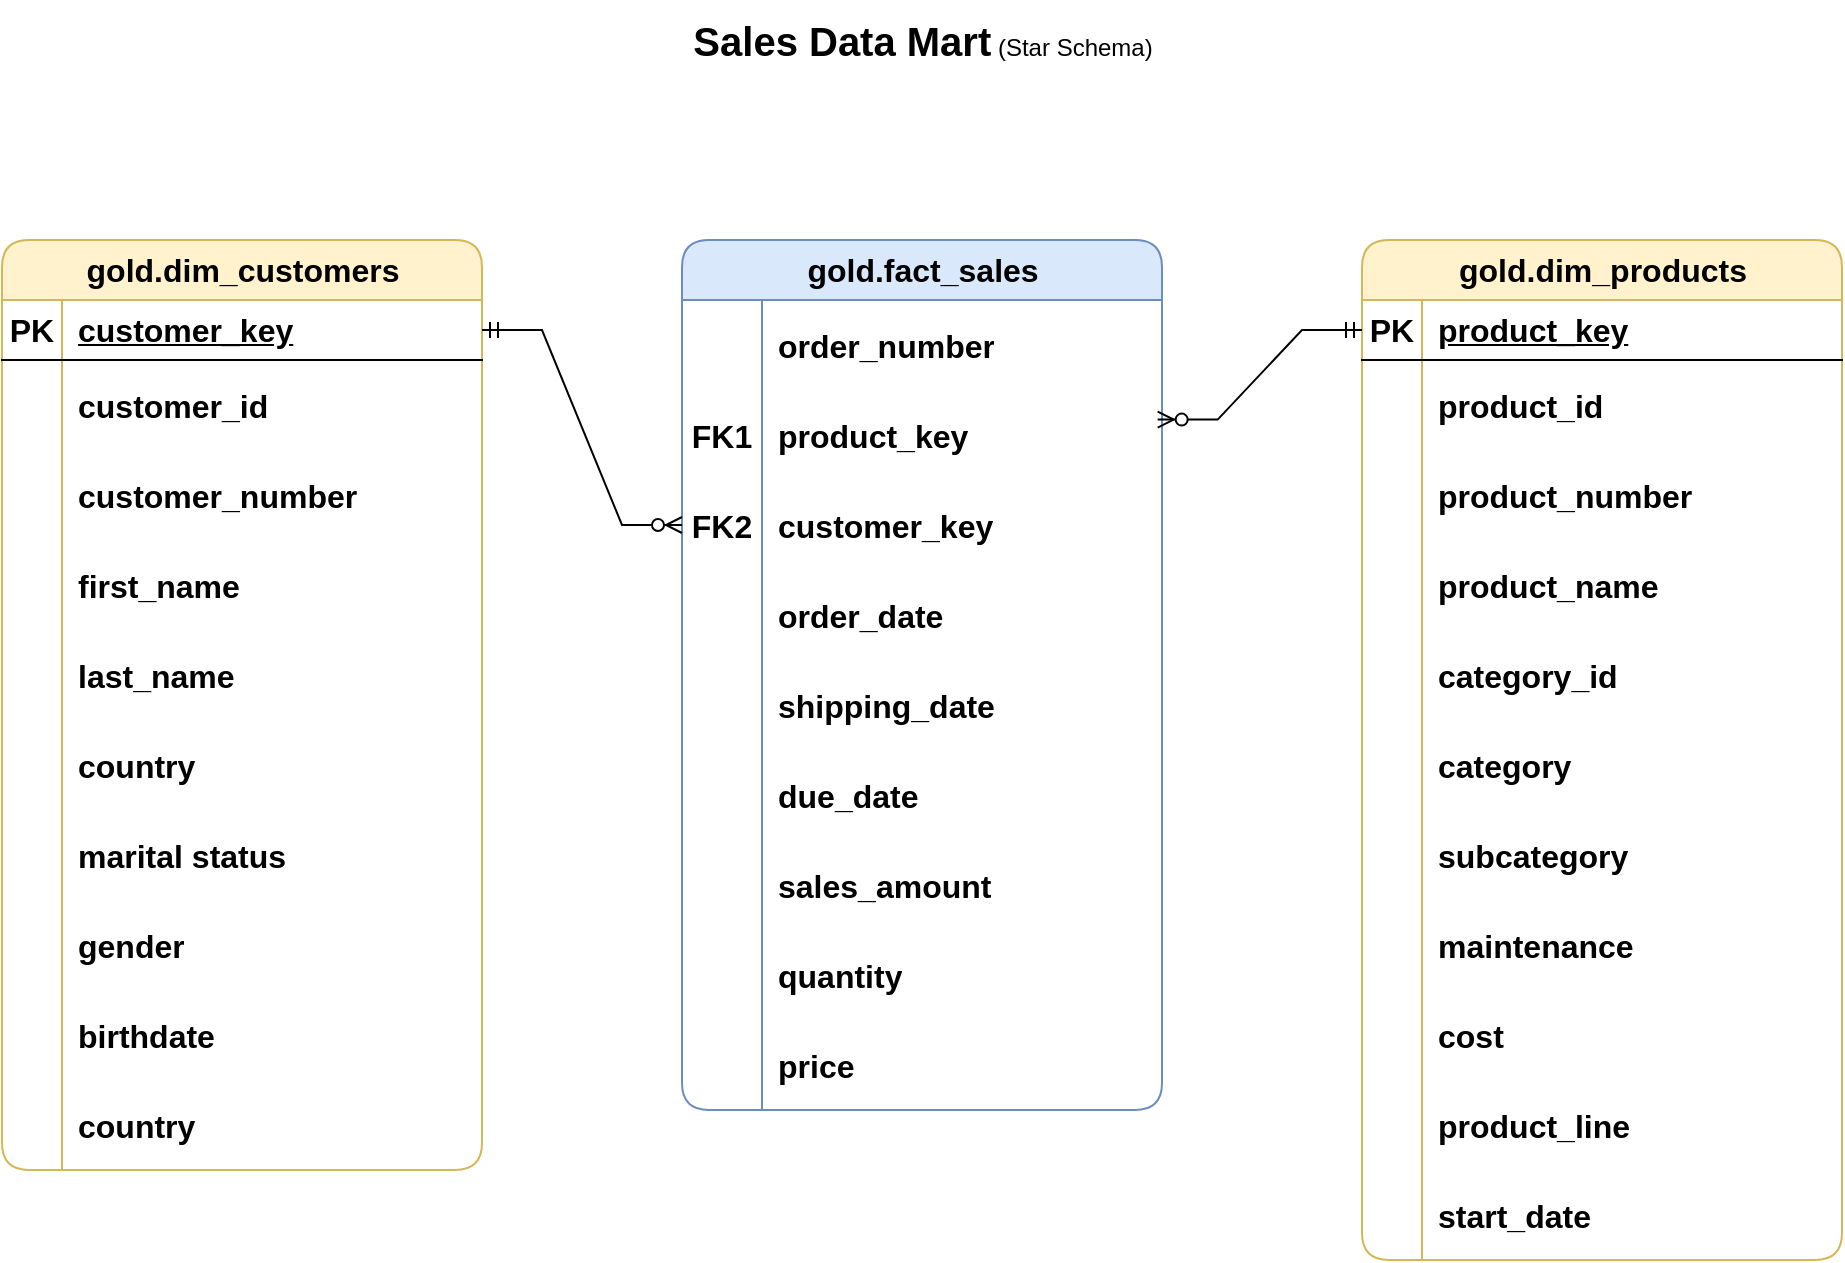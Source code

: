 <mxfile version="26.2.2">
  <diagram name="Page-1" id="HO6ncZ2ROjCxZzeRgkBa">
    <mxGraphModel dx="1451" dy="853" grid="1" gridSize="10" guides="1" tooltips="1" connect="1" arrows="1" fold="1" page="1" pageScale="1" pageWidth="850" pageHeight="1100" math="0" shadow="0">
      <root>
        <mxCell id="0" />
        <mxCell id="1" parent="0" />
        <mxCell id="DgNN--W2aqH8vHgEQw8_-1" value="&lt;font style=&quot;font-size: 20px;&quot;&gt;&lt;b&gt;Sales Data Mart&lt;/b&gt;&lt;/font&gt; (Star Schema)" style="text;html=1;align=center;verticalAlign=middle;resizable=0;points=[];autosize=1;strokeColor=none;fillColor=none;" parent="1" vertex="1">
          <mxGeometry x="405" y="10" width="250" height="40" as="geometry" />
        </mxCell>
        <mxCell id="DgNN--W2aqH8vHgEQw8_-12" value="gold.dim_customers" style="shape=table;startSize=30;container=1;collapsible=1;childLayout=tableLayout;fixedRows=1;rowLines=0;fontStyle=1;align=center;resizeLast=1;html=1;rounded=1;fillColor=#fff2cc;strokeColor=#d6b656;fontSize=16;" parent="1" vertex="1">
          <mxGeometry x="70" y="130" width="240" height="465" as="geometry" />
        </mxCell>
        <mxCell id="DgNN--W2aqH8vHgEQw8_-13" value="" style="shape=tableRow;horizontal=0;startSize=0;swimlaneHead=0;swimlaneBody=0;fillColor=none;collapsible=0;dropTarget=0;points=[[0,0.5],[1,0.5]];portConstraint=eastwest;top=0;left=0;right=0;bottom=1;fontSize=16;" parent="DgNN--W2aqH8vHgEQw8_-12" vertex="1">
          <mxGeometry y="30" width="240" height="30" as="geometry" />
        </mxCell>
        <mxCell id="DgNN--W2aqH8vHgEQw8_-14" value="PK" style="shape=partialRectangle;connectable=0;fillColor=none;top=0;left=0;bottom=0;right=0;fontStyle=1;overflow=hidden;whiteSpace=wrap;html=1;fontSize=16;" parent="DgNN--W2aqH8vHgEQw8_-13" vertex="1">
          <mxGeometry width="30" height="30" as="geometry">
            <mxRectangle width="30" height="30" as="alternateBounds" />
          </mxGeometry>
        </mxCell>
        <mxCell id="DgNN--W2aqH8vHgEQw8_-15" value="customer_key" style="shape=partialRectangle;connectable=0;fillColor=none;top=0;left=0;bottom=0;right=0;align=left;spacingLeft=6;fontStyle=5;overflow=hidden;whiteSpace=wrap;html=1;fontSize=16;" parent="DgNN--W2aqH8vHgEQw8_-13" vertex="1">
          <mxGeometry x="30" width="210" height="30" as="geometry">
            <mxRectangle width="210" height="30" as="alternateBounds" />
          </mxGeometry>
        </mxCell>
        <mxCell id="DgNN--W2aqH8vHgEQw8_-16" value="" style="shape=tableRow;horizontal=0;startSize=0;swimlaneHead=0;swimlaneBody=0;fillColor=none;collapsible=0;dropTarget=0;points=[[0,0.5],[1,0.5]];portConstraint=eastwest;top=0;left=0;right=0;bottom=0;fontSize=16;fontStyle=1" parent="DgNN--W2aqH8vHgEQw8_-12" vertex="1">
          <mxGeometry y="60" width="240" height="45" as="geometry" />
        </mxCell>
        <mxCell id="DgNN--W2aqH8vHgEQw8_-17" value="" style="shape=partialRectangle;connectable=0;fillColor=none;top=0;left=0;bottom=0;right=0;editable=1;overflow=hidden;whiteSpace=wrap;html=1;fontSize=16;fontStyle=1" parent="DgNN--W2aqH8vHgEQw8_-16" vertex="1">
          <mxGeometry width="30" height="45" as="geometry">
            <mxRectangle width="30" height="45" as="alternateBounds" />
          </mxGeometry>
        </mxCell>
        <mxCell id="DgNN--W2aqH8vHgEQw8_-18" value="customer_id&lt;span style=&quot;white-space: pre;&quot;&gt;&#x9;&lt;/span&gt;&lt;span style=&quot;white-space: pre;&quot;&gt;&#x9;&lt;/span&gt;&lt;span style=&quot;white-space: pre;&quot;&gt;&#x9;&lt;/span&gt;" style="shape=partialRectangle;connectable=0;fillColor=none;top=0;left=0;bottom=0;right=0;align=left;spacingLeft=6;overflow=hidden;whiteSpace=wrap;html=1;fontSize=16;fontStyle=1" parent="DgNN--W2aqH8vHgEQw8_-16" vertex="1">
          <mxGeometry x="30" width="210" height="45" as="geometry">
            <mxRectangle width="210" height="45" as="alternateBounds" />
          </mxGeometry>
        </mxCell>
        <mxCell id="DgNN--W2aqH8vHgEQw8_-19" value="" style="shape=tableRow;horizontal=0;startSize=0;swimlaneHead=0;swimlaneBody=0;fillColor=none;collapsible=0;dropTarget=0;points=[[0,0.5],[1,0.5]];portConstraint=eastwest;top=0;left=0;right=0;bottom=0;fontSize=16;fontStyle=1" parent="DgNN--W2aqH8vHgEQw8_-12" vertex="1">
          <mxGeometry y="105" width="240" height="45" as="geometry" />
        </mxCell>
        <mxCell id="DgNN--W2aqH8vHgEQw8_-20" value="" style="shape=partialRectangle;connectable=0;fillColor=none;top=0;left=0;bottom=0;right=0;editable=1;overflow=hidden;whiteSpace=wrap;html=1;fontSize=16;fontStyle=1" parent="DgNN--W2aqH8vHgEQw8_-19" vertex="1">
          <mxGeometry width="30" height="45" as="geometry">
            <mxRectangle width="30" height="45" as="alternateBounds" />
          </mxGeometry>
        </mxCell>
        <mxCell id="DgNN--W2aqH8vHgEQw8_-21" value="customer_number" style="shape=partialRectangle;connectable=0;fillColor=none;top=0;left=0;bottom=0;right=0;align=left;spacingLeft=6;overflow=hidden;whiteSpace=wrap;html=1;fontSize=16;fontStyle=1" parent="DgNN--W2aqH8vHgEQw8_-19" vertex="1">
          <mxGeometry x="30" width="210" height="45" as="geometry">
            <mxRectangle width="210" height="45" as="alternateBounds" />
          </mxGeometry>
        </mxCell>
        <mxCell id="DgNN--W2aqH8vHgEQw8_-22" value="" style="shape=tableRow;horizontal=0;startSize=0;swimlaneHead=0;swimlaneBody=0;fillColor=none;collapsible=0;dropTarget=0;points=[[0,0.5],[1,0.5]];portConstraint=eastwest;top=0;left=0;right=0;bottom=0;fontSize=16;fontStyle=1" parent="DgNN--W2aqH8vHgEQw8_-12" vertex="1">
          <mxGeometry y="150" width="240" height="45" as="geometry" />
        </mxCell>
        <mxCell id="DgNN--W2aqH8vHgEQw8_-23" value="" style="shape=partialRectangle;connectable=0;fillColor=none;top=0;left=0;bottom=0;right=0;editable=1;overflow=hidden;whiteSpace=wrap;html=1;fontSize=16;fontStyle=1" parent="DgNN--W2aqH8vHgEQw8_-22" vertex="1">
          <mxGeometry width="30" height="45" as="geometry">
            <mxRectangle width="30" height="45" as="alternateBounds" />
          </mxGeometry>
        </mxCell>
        <mxCell id="DgNN--W2aqH8vHgEQw8_-24" value="first_name" style="shape=partialRectangle;connectable=0;fillColor=none;top=0;left=0;bottom=0;right=0;align=left;spacingLeft=6;overflow=hidden;whiteSpace=wrap;html=1;fontSize=16;fontStyle=1" parent="DgNN--W2aqH8vHgEQw8_-22" vertex="1">
          <mxGeometry x="30" width="210" height="45" as="geometry">
            <mxRectangle width="210" height="45" as="alternateBounds" />
          </mxGeometry>
        </mxCell>
        <mxCell id="DgNN--W2aqH8vHgEQw8_-25" style="shape=tableRow;horizontal=0;startSize=0;swimlaneHead=0;swimlaneBody=0;fillColor=none;collapsible=0;dropTarget=0;points=[[0,0.5],[1,0.5]];portConstraint=eastwest;top=0;left=0;right=0;bottom=0;fontSize=16;fontStyle=1" parent="DgNN--W2aqH8vHgEQw8_-12" vertex="1">
          <mxGeometry y="195" width="240" height="45" as="geometry" />
        </mxCell>
        <mxCell id="DgNN--W2aqH8vHgEQw8_-26" style="shape=partialRectangle;connectable=0;fillColor=none;top=0;left=0;bottom=0;right=0;editable=1;overflow=hidden;whiteSpace=wrap;html=1;fontSize=16;fontStyle=1" parent="DgNN--W2aqH8vHgEQw8_-25" vertex="1">
          <mxGeometry width="30" height="45" as="geometry">
            <mxRectangle width="30" height="45" as="alternateBounds" />
          </mxGeometry>
        </mxCell>
        <mxCell id="DgNN--W2aqH8vHgEQw8_-27" value="last_name" style="shape=partialRectangle;connectable=0;fillColor=none;top=0;left=0;bottom=0;right=0;align=left;spacingLeft=6;overflow=hidden;whiteSpace=wrap;html=1;fontSize=16;fontStyle=1" parent="DgNN--W2aqH8vHgEQw8_-25" vertex="1">
          <mxGeometry x="30" width="210" height="45" as="geometry">
            <mxRectangle width="210" height="45" as="alternateBounds" />
          </mxGeometry>
        </mxCell>
        <mxCell id="DgNN--W2aqH8vHgEQw8_-37" style="shape=tableRow;horizontal=0;startSize=0;swimlaneHead=0;swimlaneBody=0;fillColor=none;collapsible=0;dropTarget=0;points=[[0,0.5],[1,0.5]];portConstraint=eastwest;top=0;left=0;right=0;bottom=0;fontSize=16;fontStyle=1" parent="DgNN--W2aqH8vHgEQw8_-12" vertex="1">
          <mxGeometry y="240" width="240" height="45" as="geometry" />
        </mxCell>
        <mxCell id="DgNN--W2aqH8vHgEQw8_-38" style="shape=partialRectangle;connectable=0;fillColor=none;top=0;left=0;bottom=0;right=0;editable=1;overflow=hidden;whiteSpace=wrap;html=1;fontSize=16;fontStyle=1" parent="DgNN--W2aqH8vHgEQw8_-37" vertex="1">
          <mxGeometry width="30" height="45" as="geometry">
            <mxRectangle width="30" height="45" as="alternateBounds" />
          </mxGeometry>
        </mxCell>
        <mxCell id="DgNN--W2aqH8vHgEQw8_-39" value="country" style="shape=partialRectangle;connectable=0;fillColor=none;top=0;left=0;bottom=0;right=0;align=left;spacingLeft=6;overflow=hidden;whiteSpace=wrap;html=1;fontSize=16;fontStyle=1" parent="DgNN--W2aqH8vHgEQw8_-37" vertex="1">
          <mxGeometry x="30" width="210" height="45" as="geometry">
            <mxRectangle width="210" height="45" as="alternateBounds" />
          </mxGeometry>
        </mxCell>
        <mxCell id="DgNN--W2aqH8vHgEQw8_-34" style="shape=tableRow;horizontal=0;startSize=0;swimlaneHead=0;swimlaneBody=0;fillColor=none;collapsible=0;dropTarget=0;points=[[0,0.5],[1,0.5]];portConstraint=eastwest;top=0;left=0;right=0;bottom=0;fontSize=16;fontStyle=1" parent="DgNN--W2aqH8vHgEQw8_-12" vertex="1">
          <mxGeometry y="285" width="240" height="45" as="geometry" />
        </mxCell>
        <mxCell id="DgNN--W2aqH8vHgEQw8_-35" style="shape=partialRectangle;connectable=0;fillColor=none;top=0;left=0;bottom=0;right=0;editable=1;overflow=hidden;whiteSpace=wrap;html=1;fontSize=16;fontStyle=1" parent="DgNN--W2aqH8vHgEQw8_-34" vertex="1">
          <mxGeometry width="30" height="45" as="geometry">
            <mxRectangle width="30" height="45" as="alternateBounds" />
          </mxGeometry>
        </mxCell>
        <mxCell id="DgNN--W2aqH8vHgEQw8_-36" value="marital status" style="shape=partialRectangle;connectable=0;fillColor=none;top=0;left=0;bottom=0;right=0;align=left;spacingLeft=6;overflow=hidden;whiteSpace=wrap;html=1;fontSize=16;fontStyle=1" parent="DgNN--W2aqH8vHgEQw8_-34" vertex="1">
          <mxGeometry x="30" width="210" height="45" as="geometry">
            <mxRectangle width="210" height="45" as="alternateBounds" />
          </mxGeometry>
        </mxCell>
        <mxCell id="DgNN--W2aqH8vHgEQw8_-31" style="shape=tableRow;horizontal=0;startSize=0;swimlaneHead=0;swimlaneBody=0;fillColor=none;collapsible=0;dropTarget=0;points=[[0,0.5],[1,0.5]];portConstraint=eastwest;top=0;left=0;right=0;bottom=0;fontSize=16;fontStyle=1" parent="DgNN--W2aqH8vHgEQw8_-12" vertex="1">
          <mxGeometry y="330" width="240" height="45" as="geometry" />
        </mxCell>
        <mxCell id="DgNN--W2aqH8vHgEQw8_-32" style="shape=partialRectangle;connectable=0;fillColor=none;top=0;left=0;bottom=0;right=0;editable=1;overflow=hidden;whiteSpace=wrap;html=1;fontSize=16;fontStyle=1" parent="DgNN--W2aqH8vHgEQw8_-31" vertex="1">
          <mxGeometry width="30" height="45" as="geometry">
            <mxRectangle width="30" height="45" as="alternateBounds" />
          </mxGeometry>
        </mxCell>
        <mxCell id="DgNN--W2aqH8vHgEQw8_-33" value="gender" style="shape=partialRectangle;connectable=0;fillColor=none;top=0;left=0;bottom=0;right=0;align=left;spacingLeft=6;overflow=hidden;whiteSpace=wrap;html=1;fontSize=16;fontStyle=1" parent="DgNN--W2aqH8vHgEQw8_-31" vertex="1">
          <mxGeometry x="30" width="210" height="45" as="geometry">
            <mxRectangle width="210" height="45" as="alternateBounds" />
          </mxGeometry>
        </mxCell>
        <mxCell id="DgNN--W2aqH8vHgEQw8_-28" style="shape=tableRow;horizontal=0;startSize=0;swimlaneHead=0;swimlaneBody=0;fillColor=none;collapsible=0;dropTarget=0;points=[[0,0.5],[1,0.5]];portConstraint=eastwest;top=0;left=0;right=0;bottom=0;fontSize=16;fontStyle=1" parent="DgNN--W2aqH8vHgEQw8_-12" vertex="1">
          <mxGeometry y="375" width="240" height="45" as="geometry" />
        </mxCell>
        <mxCell id="DgNN--W2aqH8vHgEQw8_-29" style="shape=partialRectangle;connectable=0;fillColor=none;top=0;left=0;bottom=0;right=0;editable=1;overflow=hidden;whiteSpace=wrap;html=1;fontSize=16;fontStyle=1" parent="DgNN--W2aqH8vHgEQw8_-28" vertex="1">
          <mxGeometry width="30" height="45" as="geometry">
            <mxRectangle width="30" height="45" as="alternateBounds" />
          </mxGeometry>
        </mxCell>
        <mxCell id="DgNN--W2aqH8vHgEQw8_-30" value="birthdate" style="shape=partialRectangle;connectable=0;fillColor=none;top=0;left=0;bottom=0;right=0;align=left;spacingLeft=6;overflow=hidden;whiteSpace=wrap;html=1;fontSize=16;fontStyle=1" parent="DgNN--W2aqH8vHgEQw8_-28" vertex="1">
          <mxGeometry x="30" width="210" height="45" as="geometry">
            <mxRectangle width="210" height="45" as="alternateBounds" />
          </mxGeometry>
        </mxCell>
        <mxCell id="DgNN--W2aqH8vHgEQw8_-40" style="shape=tableRow;horizontal=0;startSize=0;swimlaneHead=0;swimlaneBody=0;fillColor=none;collapsible=0;dropTarget=0;points=[[0,0.5],[1,0.5]];portConstraint=eastwest;top=0;left=0;right=0;bottom=0;fontSize=16;fontStyle=1" parent="DgNN--W2aqH8vHgEQw8_-12" vertex="1">
          <mxGeometry y="420" width="240" height="45" as="geometry" />
        </mxCell>
        <mxCell id="DgNN--W2aqH8vHgEQw8_-41" style="shape=partialRectangle;connectable=0;fillColor=none;top=0;left=0;bottom=0;right=0;editable=1;overflow=hidden;whiteSpace=wrap;html=1;fontSize=16;fontStyle=1" parent="DgNN--W2aqH8vHgEQw8_-40" vertex="1">
          <mxGeometry width="30" height="45" as="geometry">
            <mxRectangle width="30" height="45" as="alternateBounds" />
          </mxGeometry>
        </mxCell>
        <mxCell id="DgNN--W2aqH8vHgEQw8_-42" value="country" style="shape=partialRectangle;connectable=0;fillColor=none;top=0;left=0;bottom=0;right=0;align=left;spacingLeft=6;overflow=hidden;whiteSpace=wrap;html=1;fontSize=16;fontStyle=1" parent="DgNN--W2aqH8vHgEQw8_-40" vertex="1">
          <mxGeometry x="30" width="210" height="45" as="geometry">
            <mxRectangle width="210" height="45" as="alternateBounds" />
          </mxGeometry>
        </mxCell>
        <mxCell id="DgNN--W2aqH8vHgEQw8_-43" value="gold.fact_sales" style="shape=table;startSize=30;container=1;collapsible=1;childLayout=tableLayout;fixedRows=1;rowLines=0;fontStyle=1;align=center;resizeLast=1;html=1;rounded=1;fillColor=#dae8fc;strokeColor=#6c8ebf;fontSize=16;" parent="1" vertex="1">
          <mxGeometry x="410" y="130" width="240" height="435" as="geometry" />
        </mxCell>
        <mxCell id="DgNN--W2aqH8vHgEQw8_-50" value="" style="shape=tableRow;horizontal=0;startSize=0;swimlaneHead=0;swimlaneBody=0;fillColor=none;collapsible=0;dropTarget=0;points=[[0,0.5],[1,0.5]];portConstraint=eastwest;top=0;left=0;right=0;bottom=0;fontSize=16;fontStyle=1" parent="DgNN--W2aqH8vHgEQw8_-43" vertex="1">
          <mxGeometry y="30" width="240" height="45" as="geometry" />
        </mxCell>
        <mxCell id="DgNN--W2aqH8vHgEQw8_-51" value="" style="shape=partialRectangle;connectable=0;fillColor=none;top=0;left=0;bottom=0;right=0;editable=1;overflow=hidden;whiteSpace=wrap;html=1;fontSize=16;fontStyle=1" parent="DgNN--W2aqH8vHgEQw8_-50" vertex="1">
          <mxGeometry width="40.0" height="45" as="geometry">
            <mxRectangle width="40.0" height="45" as="alternateBounds" />
          </mxGeometry>
        </mxCell>
        <mxCell id="DgNN--W2aqH8vHgEQw8_-52" value="order_number" style="shape=partialRectangle;connectable=0;fillColor=none;top=0;left=0;bottom=0;right=0;align=left;spacingLeft=6;overflow=hidden;whiteSpace=wrap;html=1;fontSize=16;fontStyle=1" parent="DgNN--W2aqH8vHgEQw8_-50" vertex="1">
          <mxGeometry x="40.0" width="200.0" height="45" as="geometry">
            <mxRectangle width="200.0" height="45" as="alternateBounds" />
          </mxGeometry>
        </mxCell>
        <mxCell id="DgNN--W2aqH8vHgEQw8_-53" value="" style="shape=tableRow;horizontal=0;startSize=0;swimlaneHead=0;swimlaneBody=0;fillColor=none;collapsible=0;dropTarget=0;points=[[0,0.5],[1,0.5]];portConstraint=eastwest;top=0;left=0;right=0;bottom=0;fontSize=16;fontStyle=1" parent="DgNN--W2aqH8vHgEQw8_-43" vertex="1">
          <mxGeometry y="75" width="240" height="45" as="geometry" />
        </mxCell>
        <mxCell id="DgNN--W2aqH8vHgEQw8_-54" value="FK1" style="shape=partialRectangle;connectable=0;fillColor=none;top=0;left=0;bottom=0;right=0;editable=1;overflow=hidden;whiteSpace=wrap;html=1;fontSize=16;fontStyle=1" parent="DgNN--W2aqH8vHgEQw8_-53" vertex="1">
          <mxGeometry width="40.0" height="45" as="geometry">
            <mxRectangle width="40.0" height="45" as="alternateBounds" />
          </mxGeometry>
        </mxCell>
        <mxCell id="DgNN--W2aqH8vHgEQw8_-55" value="product_key" style="shape=partialRectangle;connectable=0;fillColor=none;top=0;left=0;bottom=0;right=0;align=left;spacingLeft=6;overflow=hidden;whiteSpace=wrap;html=1;fontSize=16;fontStyle=1" parent="DgNN--W2aqH8vHgEQw8_-53" vertex="1">
          <mxGeometry x="40.0" width="200.0" height="45" as="geometry">
            <mxRectangle width="200.0" height="45" as="alternateBounds" />
          </mxGeometry>
        </mxCell>
        <mxCell id="DgNN--W2aqH8vHgEQw8_-56" style="shape=tableRow;horizontal=0;startSize=0;swimlaneHead=0;swimlaneBody=0;fillColor=none;collapsible=0;dropTarget=0;points=[[0,0.5],[1,0.5]];portConstraint=eastwest;top=0;left=0;right=0;bottom=0;fontSize=16;fontStyle=1" parent="DgNN--W2aqH8vHgEQw8_-43" vertex="1">
          <mxGeometry y="120" width="240" height="45" as="geometry" />
        </mxCell>
        <mxCell id="DgNN--W2aqH8vHgEQw8_-57" value="FK2" style="shape=partialRectangle;connectable=0;fillColor=none;top=0;left=0;bottom=0;right=0;editable=1;overflow=hidden;whiteSpace=wrap;html=1;fontSize=16;fontStyle=1" parent="DgNN--W2aqH8vHgEQw8_-56" vertex="1">
          <mxGeometry width="40.0" height="45" as="geometry">
            <mxRectangle width="40.0" height="45" as="alternateBounds" />
          </mxGeometry>
        </mxCell>
        <mxCell id="DgNN--W2aqH8vHgEQw8_-58" value="customer_key" style="shape=partialRectangle;connectable=0;fillColor=none;top=0;left=0;bottom=0;right=0;align=left;spacingLeft=6;overflow=hidden;whiteSpace=wrap;html=1;fontSize=16;fontStyle=1" parent="DgNN--W2aqH8vHgEQw8_-56" vertex="1">
          <mxGeometry x="40.0" width="200.0" height="45" as="geometry">
            <mxRectangle width="200.0" height="45" as="alternateBounds" />
          </mxGeometry>
        </mxCell>
        <mxCell id="DgNN--W2aqH8vHgEQw8_-59" style="shape=tableRow;horizontal=0;startSize=0;swimlaneHead=0;swimlaneBody=0;fillColor=none;collapsible=0;dropTarget=0;points=[[0,0.5],[1,0.5]];portConstraint=eastwest;top=0;left=0;right=0;bottom=0;fontSize=16;fontStyle=1" parent="DgNN--W2aqH8vHgEQw8_-43" vertex="1">
          <mxGeometry y="165" width="240" height="45" as="geometry" />
        </mxCell>
        <mxCell id="DgNN--W2aqH8vHgEQw8_-60" style="shape=partialRectangle;connectable=0;fillColor=none;top=0;left=0;bottom=0;right=0;editable=1;overflow=hidden;whiteSpace=wrap;html=1;fontSize=16;fontStyle=1" parent="DgNN--W2aqH8vHgEQw8_-59" vertex="1">
          <mxGeometry width="40.0" height="45" as="geometry">
            <mxRectangle width="40.0" height="45" as="alternateBounds" />
          </mxGeometry>
        </mxCell>
        <mxCell id="DgNN--W2aqH8vHgEQw8_-61" value="order_date" style="shape=partialRectangle;connectable=0;fillColor=none;top=0;left=0;bottom=0;right=0;align=left;spacingLeft=6;overflow=hidden;whiteSpace=wrap;html=1;fontSize=16;fontStyle=1" parent="DgNN--W2aqH8vHgEQw8_-59" vertex="1">
          <mxGeometry x="40.0" width="200.0" height="45" as="geometry">
            <mxRectangle width="200.0" height="45" as="alternateBounds" />
          </mxGeometry>
        </mxCell>
        <mxCell id="DgNN--W2aqH8vHgEQw8_-62" style="shape=tableRow;horizontal=0;startSize=0;swimlaneHead=0;swimlaneBody=0;fillColor=none;collapsible=0;dropTarget=0;points=[[0,0.5],[1,0.5]];portConstraint=eastwest;top=0;left=0;right=0;bottom=0;fontSize=16;fontStyle=1" parent="DgNN--W2aqH8vHgEQw8_-43" vertex="1">
          <mxGeometry y="210" width="240" height="45" as="geometry" />
        </mxCell>
        <mxCell id="DgNN--W2aqH8vHgEQw8_-63" style="shape=partialRectangle;connectable=0;fillColor=none;top=0;left=0;bottom=0;right=0;editable=1;overflow=hidden;whiteSpace=wrap;html=1;fontSize=16;fontStyle=1" parent="DgNN--W2aqH8vHgEQw8_-62" vertex="1">
          <mxGeometry width="40.0" height="45" as="geometry">
            <mxRectangle width="40.0" height="45" as="alternateBounds" />
          </mxGeometry>
        </mxCell>
        <mxCell id="DgNN--W2aqH8vHgEQw8_-64" value="shipping_date" style="shape=partialRectangle;connectable=0;fillColor=none;top=0;left=0;bottom=0;right=0;align=left;spacingLeft=6;overflow=hidden;whiteSpace=wrap;html=1;fontSize=16;fontStyle=1" parent="DgNN--W2aqH8vHgEQw8_-62" vertex="1">
          <mxGeometry x="40.0" width="200.0" height="45" as="geometry">
            <mxRectangle width="200.0" height="45" as="alternateBounds" />
          </mxGeometry>
        </mxCell>
        <mxCell id="DgNN--W2aqH8vHgEQw8_-65" style="shape=tableRow;horizontal=0;startSize=0;swimlaneHead=0;swimlaneBody=0;fillColor=none;collapsible=0;dropTarget=0;points=[[0,0.5],[1,0.5]];portConstraint=eastwest;top=0;left=0;right=0;bottom=0;fontSize=16;fontStyle=1" parent="DgNN--W2aqH8vHgEQw8_-43" vertex="1">
          <mxGeometry y="255" width="240" height="45" as="geometry" />
        </mxCell>
        <mxCell id="DgNN--W2aqH8vHgEQw8_-66" style="shape=partialRectangle;connectable=0;fillColor=none;top=0;left=0;bottom=0;right=0;editable=1;overflow=hidden;whiteSpace=wrap;html=1;fontSize=16;fontStyle=1" parent="DgNN--W2aqH8vHgEQw8_-65" vertex="1">
          <mxGeometry width="40.0" height="45" as="geometry">
            <mxRectangle width="40.0" height="45" as="alternateBounds" />
          </mxGeometry>
        </mxCell>
        <mxCell id="DgNN--W2aqH8vHgEQw8_-67" value="due_date" style="shape=partialRectangle;connectable=0;fillColor=none;top=0;left=0;bottom=0;right=0;align=left;spacingLeft=6;overflow=hidden;whiteSpace=wrap;html=1;fontSize=16;fontStyle=1" parent="DgNN--W2aqH8vHgEQw8_-65" vertex="1">
          <mxGeometry x="40.0" width="200.0" height="45" as="geometry">
            <mxRectangle width="200.0" height="45" as="alternateBounds" />
          </mxGeometry>
        </mxCell>
        <mxCell id="DgNN--W2aqH8vHgEQw8_-68" style="shape=tableRow;horizontal=0;startSize=0;swimlaneHead=0;swimlaneBody=0;fillColor=none;collapsible=0;dropTarget=0;points=[[0,0.5],[1,0.5]];portConstraint=eastwest;top=0;left=0;right=0;bottom=0;fontSize=16;fontStyle=1" parent="DgNN--W2aqH8vHgEQw8_-43" vertex="1">
          <mxGeometry y="300" width="240" height="45" as="geometry" />
        </mxCell>
        <mxCell id="DgNN--W2aqH8vHgEQw8_-69" style="shape=partialRectangle;connectable=0;fillColor=none;top=0;left=0;bottom=0;right=0;editable=1;overflow=hidden;whiteSpace=wrap;html=1;fontSize=16;fontStyle=1" parent="DgNN--W2aqH8vHgEQw8_-68" vertex="1">
          <mxGeometry width="40.0" height="45" as="geometry">
            <mxRectangle width="40.0" height="45" as="alternateBounds" />
          </mxGeometry>
        </mxCell>
        <mxCell id="DgNN--W2aqH8vHgEQw8_-70" value="sales_amount" style="shape=partialRectangle;connectable=0;fillColor=none;top=0;left=0;bottom=0;right=0;align=left;spacingLeft=6;overflow=hidden;whiteSpace=wrap;html=1;fontSize=16;fontStyle=1" parent="DgNN--W2aqH8vHgEQw8_-68" vertex="1">
          <mxGeometry x="40.0" width="200.0" height="45" as="geometry">
            <mxRectangle width="200.0" height="45" as="alternateBounds" />
          </mxGeometry>
        </mxCell>
        <mxCell id="DgNN--W2aqH8vHgEQw8_-71" style="shape=tableRow;horizontal=0;startSize=0;swimlaneHead=0;swimlaneBody=0;fillColor=none;collapsible=0;dropTarget=0;points=[[0,0.5],[1,0.5]];portConstraint=eastwest;top=0;left=0;right=0;bottom=0;fontSize=16;fontStyle=1" parent="DgNN--W2aqH8vHgEQw8_-43" vertex="1">
          <mxGeometry y="345" width="240" height="45" as="geometry" />
        </mxCell>
        <mxCell id="DgNN--W2aqH8vHgEQw8_-72" style="shape=partialRectangle;connectable=0;fillColor=none;top=0;left=0;bottom=0;right=0;editable=1;overflow=hidden;whiteSpace=wrap;html=1;fontSize=16;fontStyle=1" parent="DgNN--W2aqH8vHgEQw8_-71" vertex="1">
          <mxGeometry width="40.0" height="45" as="geometry">
            <mxRectangle width="40.0" height="45" as="alternateBounds" />
          </mxGeometry>
        </mxCell>
        <mxCell id="DgNN--W2aqH8vHgEQw8_-73" value="quantity" style="shape=partialRectangle;connectable=0;fillColor=none;top=0;left=0;bottom=0;right=0;align=left;spacingLeft=6;overflow=hidden;whiteSpace=wrap;html=1;fontSize=16;fontStyle=1" parent="DgNN--W2aqH8vHgEQw8_-71" vertex="1">
          <mxGeometry x="40.0" width="200.0" height="45" as="geometry">
            <mxRectangle width="200.0" height="45" as="alternateBounds" />
          </mxGeometry>
        </mxCell>
        <mxCell id="DgNN--W2aqH8vHgEQw8_-74" style="shape=tableRow;horizontal=0;startSize=0;swimlaneHead=0;swimlaneBody=0;fillColor=none;collapsible=0;dropTarget=0;points=[[0,0.5],[1,0.5]];portConstraint=eastwest;top=0;left=0;right=0;bottom=0;fontSize=16;fontStyle=1" parent="DgNN--W2aqH8vHgEQw8_-43" vertex="1">
          <mxGeometry y="390" width="240" height="45" as="geometry" />
        </mxCell>
        <mxCell id="DgNN--W2aqH8vHgEQw8_-75" style="shape=partialRectangle;connectable=0;fillColor=none;top=0;left=0;bottom=0;right=0;editable=1;overflow=hidden;whiteSpace=wrap;html=1;fontSize=16;fontStyle=1" parent="DgNN--W2aqH8vHgEQw8_-74" vertex="1">
          <mxGeometry width="40.0" height="45" as="geometry">
            <mxRectangle width="40.0" height="45" as="alternateBounds" />
          </mxGeometry>
        </mxCell>
        <mxCell id="DgNN--W2aqH8vHgEQw8_-76" value="price" style="shape=partialRectangle;connectable=0;fillColor=none;top=0;left=0;bottom=0;right=0;align=left;spacingLeft=6;overflow=hidden;whiteSpace=wrap;html=1;fontSize=16;fontStyle=1" parent="DgNN--W2aqH8vHgEQw8_-74" vertex="1">
          <mxGeometry x="40.0" width="200.0" height="45" as="geometry">
            <mxRectangle width="200.0" height="45" as="alternateBounds" />
          </mxGeometry>
        </mxCell>
        <mxCell id="DgNN--W2aqH8vHgEQw8_-77" value="gold.dim_products" style="shape=table;startSize=30;container=1;collapsible=1;childLayout=tableLayout;fixedRows=1;rowLines=0;fontStyle=1;align=center;resizeLast=1;html=1;rounded=1;fillColor=#fff2cc;strokeColor=#d6b656;fontSize=16;" parent="1" vertex="1">
          <mxGeometry x="750" y="130" width="240" height="510" as="geometry" />
        </mxCell>
        <mxCell id="DgNN--W2aqH8vHgEQw8_-78" value="" style="shape=tableRow;horizontal=0;startSize=0;swimlaneHead=0;swimlaneBody=0;fillColor=none;collapsible=0;dropTarget=0;points=[[0,0.5],[1,0.5]];portConstraint=eastwest;top=0;left=0;right=0;bottom=1;fontSize=16;" parent="DgNN--W2aqH8vHgEQw8_-77" vertex="1">
          <mxGeometry y="30" width="240" height="30" as="geometry" />
        </mxCell>
        <mxCell id="DgNN--W2aqH8vHgEQw8_-79" value="PK" style="shape=partialRectangle;connectable=0;fillColor=none;top=0;left=0;bottom=0;right=0;fontStyle=1;overflow=hidden;whiteSpace=wrap;html=1;fontSize=16;" parent="DgNN--W2aqH8vHgEQw8_-78" vertex="1">
          <mxGeometry width="30" height="30" as="geometry">
            <mxRectangle width="30" height="30" as="alternateBounds" />
          </mxGeometry>
        </mxCell>
        <mxCell id="DgNN--W2aqH8vHgEQw8_-80" value="product_key&lt;span style=&quot;white-space: pre;&quot;&gt;&lt;span style=&quot;white-space: pre;&quot;&gt;&lt;span style=&quot;white-space: pre;&quot;&gt;&lt;span style=&quot;white-space: pre;&quot;&gt;&lt;span style=&quot;white-space: pre;&quot;&gt;&#x9;&lt;/span&gt;&lt;span style=&quot;white-space: pre;&quot;&gt;&#x9;&lt;/span&gt;&lt;/span&gt;&lt;/span&gt;&lt;/span&gt;&lt;/span&gt;" style="shape=partialRectangle;connectable=0;fillColor=none;top=0;left=0;bottom=0;right=0;align=left;spacingLeft=6;fontStyle=5;overflow=hidden;whiteSpace=wrap;html=1;fontSize=16;" parent="DgNN--W2aqH8vHgEQw8_-78" vertex="1">
          <mxGeometry x="30" width="210" height="30" as="geometry">
            <mxRectangle width="210" height="30" as="alternateBounds" />
          </mxGeometry>
        </mxCell>
        <mxCell id="DgNN--W2aqH8vHgEQw8_-81" value="" style="shape=tableRow;horizontal=0;startSize=0;swimlaneHead=0;swimlaneBody=0;fillColor=none;collapsible=0;dropTarget=0;points=[[0,0.5],[1,0.5]];portConstraint=eastwest;top=0;left=0;right=0;bottom=0;fontSize=16;fontStyle=1" parent="DgNN--W2aqH8vHgEQw8_-77" vertex="1">
          <mxGeometry y="60" width="240" height="45" as="geometry" />
        </mxCell>
        <mxCell id="DgNN--W2aqH8vHgEQw8_-82" value="" style="shape=partialRectangle;connectable=0;fillColor=none;top=0;left=0;bottom=0;right=0;editable=1;overflow=hidden;whiteSpace=wrap;html=1;fontSize=16;fontStyle=1" parent="DgNN--W2aqH8vHgEQw8_-81" vertex="1">
          <mxGeometry width="30" height="45" as="geometry">
            <mxRectangle width="30" height="45" as="alternateBounds" />
          </mxGeometry>
        </mxCell>
        <mxCell id="DgNN--W2aqH8vHgEQw8_-83" value="product_id&lt;span style=&quot;white-space: pre;&quot;&gt;&#x9;&lt;/span&gt;&lt;span style=&quot;white-space: pre;&quot;&gt;&#x9;&lt;/span&gt;&lt;span style=&quot;white-space: pre;&quot;&gt;&#x9;&lt;/span&gt;" style="shape=partialRectangle;connectable=0;fillColor=none;top=0;left=0;bottom=0;right=0;align=left;spacingLeft=6;overflow=hidden;whiteSpace=wrap;html=1;fontSize=16;fontStyle=1" parent="DgNN--W2aqH8vHgEQw8_-81" vertex="1">
          <mxGeometry x="30" width="210" height="45" as="geometry">
            <mxRectangle width="210" height="45" as="alternateBounds" />
          </mxGeometry>
        </mxCell>
        <mxCell id="DgNN--W2aqH8vHgEQw8_-84" value="" style="shape=tableRow;horizontal=0;startSize=0;swimlaneHead=0;swimlaneBody=0;fillColor=none;collapsible=0;dropTarget=0;points=[[0,0.5],[1,0.5]];portConstraint=eastwest;top=0;left=0;right=0;bottom=0;fontSize=16;fontStyle=1" parent="DgNN--W2aqH8vHgEQw8_-77" vertex="1">
          <mxGeometry y="105" width="240" height="45" as="geometry" />
        </mxCell>
        <mxCell id="DgNN--W2aqH8vHgEQw8_-85" value="" style="shape=partialRectangle;connectable=0;fillColor=none;top=0;left=0;bottom=0;right=0;editable=1;overflow=hidden;whiteSpace=wrap;html=1;fontSize=16;fontStyle=1" parent="DgNN--W2aqH8vHgEQw8_-84" vertex="1">
          <mxGeometry width="30" height="45" as="geometry">
            <mxRectangle width="30" height="45" as="alternateBounds" />
          </mxGeometry>
        </mxCell>
        <mxCell id="DgNN--W2aqH8vHgEQw8_-86" value="product_number" style="shape=partialRectangle;connectable=0;fillColor=none;top=0;left=0;bottom=0;right=0;align=left;spacingLeft=6;overflow=hidden;whiteSpace=wrap;html=1;fontSize=16;fontStyle=1" parent="DgNN--W2aqH8vHgEQw8_-84" vertex="1">
          <mxGeometry x="30" width="210" height="45" as="geometry">
            <mxRectangle width="210" height="45" as="alternateBounds" />
          </mxGeometry>
        </mxCell>
        <mxCell id="DgNN--W2aqH8vHgEQw8_-87" value="" style="shape=tableRow;horizontal=0;startSize=0;swimlaneHead=0;swimlaneBody=0;fillColor=none;collapsible=0;dropTarget=0;points=[[0,0.5],[1,0.5]];portConstraint=eastwest;top=0;left=0;right=0;bottom=0;fontSize=16;fontStyle=1" parent="DgNN--W2aqH8vHgEQw8_-77" vertex="1">
          <mxGeometry y="150" width="240" height="45" as="geometry" />
        </mxCell>
        <mxCell id="DgNN--W2aqH8vHgEQw8_-88" value="" style="shape=partialRectangle;connectable=0;fillColor=none;top=0;left=0;bottom=0;right=0;editable=1;overflow=hidden;whiteSpace=wrap;html=1;fontSize=16;fontStyle=1" parent="DgNN--W2aqH8vHgEQw8_-87" vertex="1">
          <mxGeometry width="30" height="45" as="geometry">
            <mxRectangle width="30" height="45" as="alternateBounds" />
          </mxGeometry>
        </mxCell>
        <mxCell id="DgNN--W2aqH8vHgEQw8_-89" value="product_name" style="shape=partialRectangle;connectable=0;fillColor=none;top=0;left=0;bottom=0;right=0;align=left;spacingLeft=6;overflow=hidden;whiteSpace=wrap;html=1;fontSize=16;fontStyle=1" parent="DgNN--W2aqH8vHgEQw8_-87" vertex="1">
          <mxGeometry x="30" width="210" height="45" as="geometry">
            <mxRectangle width="210" height="45" as="alternateBounds" />
          </mxGeometry>
        </mxCell>
        <mxCell id="DgNN--W2aqH8vHgEQw8_-90" style="shape=tableRow;horizontal=0;startSize=0;swimlaneHead=0;swimlaneBody=0;fillColor=none;collapsible=0;dropTarget=0;points=[[0,0.5],[1,0.5]];portConstraint=eastwest;top=0;left=0;right=0;bottom=0;fontSize=16;fontStyle=1" parent="DgNN--W2aqH8vHgEQw8_-77" vertex="1">
          <mxGeometry y="195" width="240" height="45" as="geometry" />
        </mxCell>
        <mxCell id="DgNN--W2aqH8vHgEQw8_-91" style="shape=partialRectangle;connectable=0;fillColor=none;top=0;left=0;bottom=0;right=0;editable=1;overflow=hidden;whiteSpace=wrap;html=1;fontSize=16;fontStyle=1" parent="DgNN--W2aqH8vHgEQw8_-90" vertex="1">
          <mxGeometry width="30" height="45" as="geometry">
            <mxRectangle width="30" height="45" as="alternateBounds" />
          </mxGeometry>
        </mxCell>
        <mxCell id="DgNN--W2aqH8vHgEQw8_-92" value="category_id" style="shape=partialRectangle;connectable=0;fillColor=none;top=0;left=0;bottom=0;right=0;align=left;spacingLeft=6;overflow=hidden;whiteSpace=wrap;html=1;fontSize=16;fontStyle=1" parent="DgNN--W2aqH8vHgEQw8_-90" vertex="1">
          <mxGeometry x="30" width="210" height="45" as="geometry">
            <mxRectangle width="210" height="45" as="alternateBounds" />
          </mxGeometry>
        </mxCell>
        <mxCell id="DgNN--W2aqH8vHgEQw8_-93" style="shape=tableRow;horizontal=0;startSize=0;swimlaneHead=0;swimlaneBody=0;fillColor=none;collapsible=0;dropTarget=0;points=[[0,0.5],[1,0.5]];portConstraint=eastwest;top=0;left=0;right=0;bottom=0;fontSize=16;fontStyle=1" parent="DgNN--W2aqH8vHgEQw8_-77" vertex="1">
          <mxGeometry y="240" width="240" height="45" as="geometry" />
        </mxCell>
        <mxCell id="DgNN--W2aqH8vHgEQw8_-94" style="shape=partialRectangle;connectable=0;fillColor=none;top=0;left=0;bottom=0;right=0;editable=1;overflow=hidden;whiteSpace=wrap;html=1;fontSize=16;fontStyle=1" parent="DgNN--W2aqH8vHgEQw8_-93" vertex="1">
          <mxGeometry width="30" height="45" as="geometry">
            <mxRectangle width="30" height="45" as="alternateBounds" />
          </mxGeometry>
        </mxCell>
        <mxCell id="DgNN--W2aqH8vHgEQw8_-95" value="category" style="shape=partialRectangle;connectable=0;fillColor=none;top=0;left=0;bottom=0;right=0;align=left;spacingLeft=6;overflow=hidden;whiteSpace=wrap;html=1;fontSize=16;fontStyle=1" parent="DgNN--W2aqH8vHgEQw8_-93" vertex="1">
          <mxGeometry x="30" width="210" height="45" as="geometry">
            <mxRectangle width="210" height="45" as="alternateBounds" />
          </mxGeometry>
        </mxCell>
        <mxCell id="DgNN--W2aqH8vHgEQw8_-96" style="shape=tableRow;horizontal=0;startSize=0;swimlaneHead=0;swimlaneBody=0;fillColor=none;collapsible=0;dropTarget=0;points=[[0,0.5],[1,0.5]];portConstraint=eastwest;top=0;left=0;right=0;bottom=0;fontSize=16;fontStyle=1" parent="DgNN--W2aqH8vHgEQw8_-77" vertex="1">
          <mxGeometry y="285" width="240" height="45" as="geometry" />
        </mxCell>
        <mxCell id="DgNN--W2aqH8vHgEQw8_-97" style="shape=partialRectangle;connectable=0;fillColor=none;top=0;left=0;bottom=0;right=0;editable=1;overflow=hidden;whiteSpace=wrap;html=1;fontSize=16;fontStyle=1" parent="DgNN--W2aqH8vHgEQw8_-96" vertex="1">
          <mxGeometry width="30" height="45" as="geometry">
            <mxRectangle width="30" height="45" as="alternateBounds" />
          </mxGeometry>
        </mxCell>
        <mxCell id="DgNN--W2aqH8vHgEQw8_-98" value="subcategory" style="shape=partialRectangle;connectable=0;fillColor=none;top=0;left=0;bottom=0;right=0;align=left;spacingLeft=6;overflow=hidden;whiteSpace=wrap;html=1;fontSize=16;fontStyle=1" parent="DgNN--W2aqH8vHgEQw8_-96" vertex="1">
          <mxGeometry x="30" width="210" height="45" as="geometry">
            <mxRectangle width="210" height="45" as="alternateBounds" />
          </mxGeometry>
        </mxCell>
        <mxCell id="DgNN--W2aqH8vHgEQw8_-99" style="shape=tableRow;horizontal=0;startSize=0;swimlaneHead=0;swimlaneBody=0;fillColor=none;collapsible=0;dropTarget=0;points=[[0,0.5],[1,0.5]];portConstraint=eastwest;top=0;left=0;right=0;bottom=0;fontSize=16;fontStyle=1" parent="DgNN--W2aqH8vHgEQw8_-77" vertex="1">
          <mxGeometry y="330" width="240" height="45" as="geometry" />
        </mxCell>
        <mxCell id="DgNN--W2aqH8vHgEQw8_-100" style="shape=partialRectangle;connectable=0;fillColor=none;top=0;left=0;bottom=0;right=0;editable=1;overflow=hidden;whiteSpace=wrap;html=1;fontSize=16;fontStyle=1" parent="DgNN--W2aqH8vHgEQw8_-99" vertex="1">
          <mxGeometry width="30" height="45" as="geometry">
            <mxRectangle width="30" height="45" as="alternateBounds" />
          </mxGeometry>
        </mxCell>
        <mxCell id="DgNN--W2aqH8vHgEQw8_-101" value="maintenance" style="shape=partialRectangle;connectable=0;fillColor=none;top=0;left=0;bottom=0;right=0;align=left;spacingLeft=6;overflow=hidden;whiteSpace=wrap;html=1;fontSize=16;fontStyle=1" parent="DgNN--W2aqH8vHgEQw8_-99" vertex="1">
          <mxGeometry x="30" width="210" height="45" as="geometry">
            <mxRectangle width="210" height="45" as="alternateBounds" />
          </mxGeometry>
        </mxCell>
        <mxCell id="DgNN--W2aqH8vHgEQw8_-102" style="shape=tableRow;horizontal=0;startSize=0;swimlaneHead=0;swimlaneBody=0;fillColor=none;collapsible=0;dropTarget=0;points=[[0,0.5],[1,0.5]];portConstraint=eastwest;top=0;left=0;right=0;bottom=0;fontSize=16;fontStyle=1" parent="DgNN--W2aqH8vHgEQw8_-77" vertex="1">
          <mxGeometry y="375" width="240" height="45" as="geometry" />
        </mxCell>
        <mxCell id="DgNN--W2aqH8vHgEQw8_-103" style="shape=partialRectangle;connectable=0;fillColor=none;top=0;left=0;bottom=0;right=0;editable=1;overflow=hidden;whiteSpace=wrap;html=1;fontSize=16;fontStyle=1" parent="DgNN--W2aqH8vHgEQw8_-102" vertex="1">
          <mxGeometry width="30" height="45" as="geometry">
            <mxRectangle width="30" height="45" as="alternateBounds" />
          </mxGeometry>
        </mxCell>
        <mxCell id="DgNN--W2aqH8vHgEQw8_-104" value="cost" style="shape=partialRectangle;connectable=0;fillColor=none;top=0;left=0;bottom=0;right=0;align=left;spacingLeft=6;overflow=hidden;whiteSpace=wrap;html=1;fontSize=16;fontStyle=1" parent="DgNN--W2aqH8vHgEQw8_-102" vertex="1">
          <mxGeometry x="30" width="210" height="45" as="geometry">
            <mxRectangle width="210" height="45" as="alternateBounds" />
          </mxGeometry>
        </mxCell>
        <mxCell id="DgNN--W2aqH8vHgEQw8_-105" style="shape=tableRow;horizontal=0;startSize=0;swimlaneHead=0;swimlaneBody=0;fillColor=none;collapsible=0;dropTarget=0;points=[[0,0.5],[1,0.5]];portConstraint=eastwest;top=0;left=0;right=0;bottom=0;fontSize=16;fontStyle=1" parent="DgNN--W2aqH8vHgEQw8_-77" vertex="1">
          <mxGeometry y="420" width="240" height="45" as="geometry" />
        </mxCell>
        <mxCell id="DgNN--W2aqH8vHgEQw8_-106" style="shape=partialRectangle;connectable=0;fillColor=none;top=0;left=0;bottom=0;right=0;editable=1;overflow=hidden;whiteSpace=wrap;html=1;fontSize=16;fontStyle=1" parent="DgNN--W2aqH8vHgEQw8_-105" vertex="1">
          <mxGeometry width="30" height="45" as="geometry">
            <mxRectangle width="30" height="45" as="alternateBounds" />
          </mxGeometry>
        </mxCell>
        <mxCell id="DgNN--W2aqH8vHgEQw8_-107" value="product_line" style="shape=partialRectangle;connectable=0;fillColor=none;top=0;left=0;bottom=0;right=0;align=left;spacingLeft=6;overflow=hidden;whiteSpace=wrap;html=1;fontSize=16;fontStyle=1" parent="DgNN--W2aqH8vHgEQw8_-105" vertex="1">
          <mxGeometry x="30" width="210" height="45" as="geometry">
            <mxRectangle width="210" height="45" as="alternateBounds" />
          </mxGeometry>
        </mxCell>
        <mxCell id="DgNN--W2aqH8vHgEQw8_-108" style="shape=tableRow;horizontal=0;startSize=0;swimlaneHead=0;swimlaneBody=0;fillColor=none;collapsible=0;dropTarget=0;points=[[0,0.5],[1,0.5]];portConstraint=eastwest;top=0;left=0;right=0;bottom=0;fontSize=16;fontStyle=1" parent="DgNN--W2aqH8vHgEQw8_-77" vertex="1">
          <mxGeometry y="465" width="240" height="45" as="geometry" />
        </mxCell>
        <mxCell id="DgNN--W2aqH8vHgEQw8_-109" style="shape=partialRectangle;connectable=0;fillColor=none;top=0;left=0;bottom=0;right=0;editable=1;overflow=hidden;whiteSpace=wrap;html=1;fontSize=16;fontStyle=1" parent="DgNN--W2aqH8vHgEQw8_-108" vertex="1">
          <mxGeometry width="30" height="45" as="geometry">
            <mxRectangle width="30" height="45" as="alternateBounds" />
          </mxGeometry>
        </mxCell>
        <mxCell id="DgNN--W2aqH8vHgEQw8_-110" value="start_date" style="shape=partialRectangle;connectable=0;fillColor=none;top=0;left=0;bottom=0;right=0;align=left;spacingLeft=6;overflow=hidden;whiteSpace=wrap;html=1;fontSize=16;fontStyle=1" parent="DgNN--W2aqH8vHgEQw8_-108" vertex="1">
          <mxGeometry x="30" width="210" height="45" as="geometry">
            <mxRectangle width="210" height="45" as="alternateBounds" />
          </mxGeometry>
        </mxCell>
        <mxCell id="DgNN--W2aqH8vHgEQw8_-111" value="" style="edgeStyle=entityRelationEdgeStyle;fontSize=12;html=1;endArrow=ERzeroToMany;startArrow=ERmandOne;rounded=0;exitX=1;exitY=0.5;exitDx=0;exitDy=0;entryX=0;entryY=0.5;entryDx=0;entryDy=0;" parent="1" source="DgNN--W2aqH8vHgEQw8_-13" target="DgNN--W2aqH8vHgEQw8_-56" edge="1">
          <mxGeometry width="100" height="100" relative="1" as="geometry">
            <mxPoint x="330" y="180" as="sourcePoint" />
            <mxPoint x="430" y="80" as="targetPoint" />
          </mxGeometry>
        </mxCell>
        <mxCell id="DgNN--W2aqH8vHgEQw8_-112" value="" style="edgeStyle=entityRelationEdgeStyle;fontSize=12;html=1;endArrow=ERzeroToMany;startArrow=ERmandOne;rounded=0;entryX=0.991;entryY=0.329;entryDx=0;entryDy=0;entryPerimeter=0;exitX=0;exitY=0.5;exitDx=0;exitDy=0;" parent="1" source="DgNN--W2aqH8vHgEQw8_-78" target="DgNN--W2aqH8vHgEQw8_-53" edge="1">
          <mxGeometry width="100" height="100" relative="1" as="geometry">
            <mxPoint x="720" y="150" as="sourcePoint" />
            <mxPoint x="820" y="50" as="targetPoint" />
          </mxGeometry>
        </mxCell>
      </root>
    </mxGraphModel>
  </diagram>
</mxfile>
